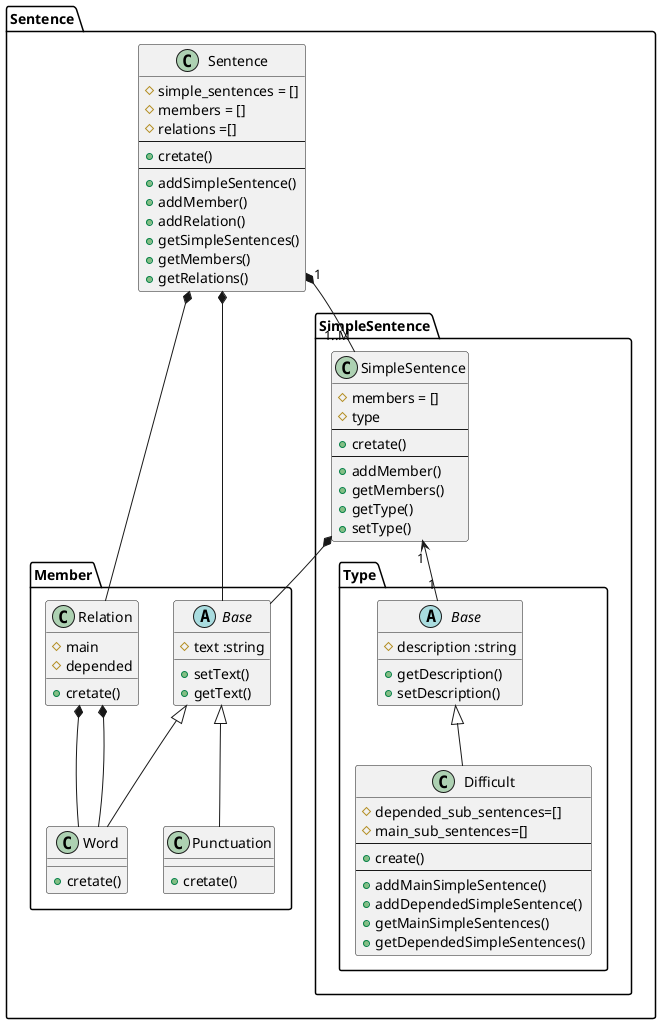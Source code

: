 @startuml

namespace Sentence{

    class Sentence{
        #simple_sentences = []
        #members = []
        #relations =[]
        --
        +cretate()
        --
        +addSimpleSentence()
        +addMember()
        +addRelation()
        +getSimpleSentences()
        +getMembers()
        +getRelations()
    }


    namespace Member{
        abstract class Base{
            #text :string
            +setText()
            +getText()
        }
        class Punctuation extends Base{
            +cretate()
        }
        class Word extends Base{
            +cretate()
        }

        class Relation{
            #main
            #depended
            +cretate()
        }

        Sentence.Member.Relation *-- Sentence.Member.Word
        Sentence.Member.Relation *-- Sentence.Member.Word
    }



    namespace SimpleSentence{
        class SimpleSentence{
            #members = []
            #type
            --
            +cretate()
            --
            +addMember()
            +getMembers()
            +getType()
            +setType()
        }

        namespace Type{
            abstract class Base{
                #description :string
                +getDescription()
                +setDescription()
            }
                class Difficult extends Base{
                    #depended_sub_sentences=[]
                    #main_sub_sentences=[]
                    --
                    +create()
                    --
                    +addMainSimpleSentence()
                    +addDependedSimpleSentence()
                    +getMainSimpleSentences()
                    +getDependedSimpleSentences()
                }
        }


        Sentence.SimpleSentence.SimpleSentence "1" <-- "1" Sentence.SimpleSentence.Type.Base
        Sentence.SimpleSentence.SimpleSentence *-- Sentence.Member.Base


    }

    Sentence.Sentence *-- Sentence.Member.Relation
    Sentence.Sentence *-- Sentence.Member.Base






    Sentence.Sentence "1" *-- "1..M" Sentence.SimpleSentence.SimpleSentence

}


@enduml
